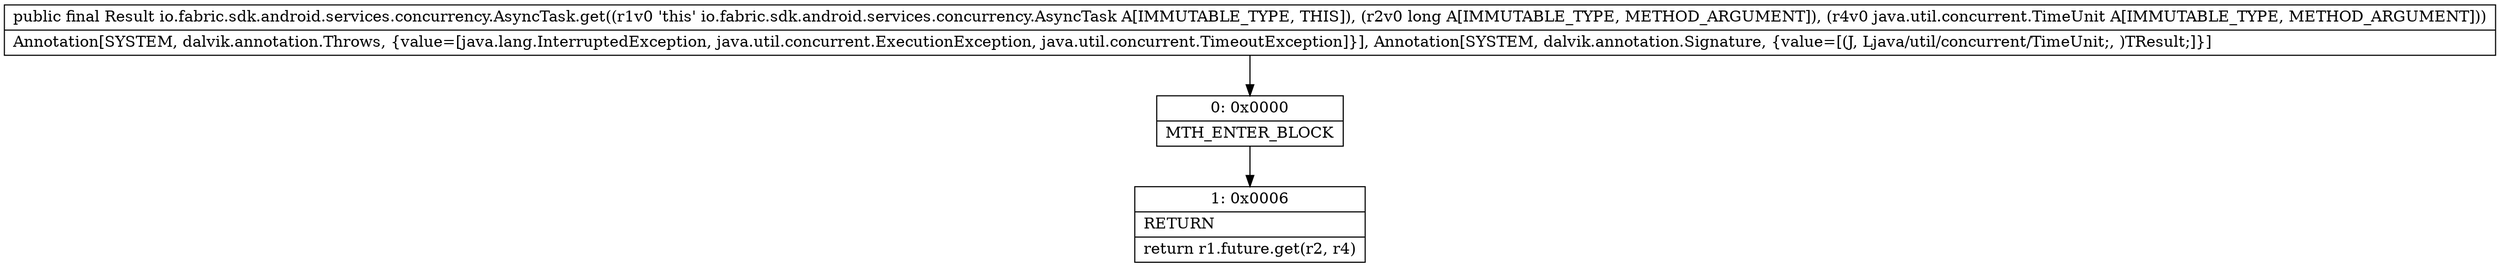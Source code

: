 digraph "CFG forio.fabric.sdk.android.services.concurrency.AsyncTask.get(JLjava\/util\/concurrent\/TimeUnit;)Ljava\/lang\/Object;" {
Node_0 [shape=record,label="{0\:\ 0x0000|MTH_ENTER_BLOCK\l}"];
Node_1 [shape=record,label="{1\:\ 0x0006|RETURN\l|return r1.future.get(r2, r4)\l}"];
MethodNode[shape=record,label="{public final Result io.fabric.sdk.android.services.concurrency.AsyncTask.get((r1v0 'this' io.fabric.sdk.android.services.concurrency.AsyncTask A[IMMUTABLE_TYPE, THIS]), (r2v0 long A[IMMUTABLE_TYPE, METHOD_ARGUMENT]), (r4v0 java.util.concurrent.TimeUnit A[IMMUTABLE_TYPE, METHOD_ARGUMENT]))  | Annotation[SYSTEM, dalvik.annotation.Throws, \{value=[java.lang.InterruptedException, java.util.concurrent.ExecutionException, java.util.concurrent.TimeoutException]\}], Annotation[SYSTEM, dalvik.annotation.Signature, \{value=[(J, Ljava\/util\/concurrent\/TimeUnit;, )TResult;]\}]\l}"];
MethodNode -> Node_0;
Node_0 -> Node_1;
}

